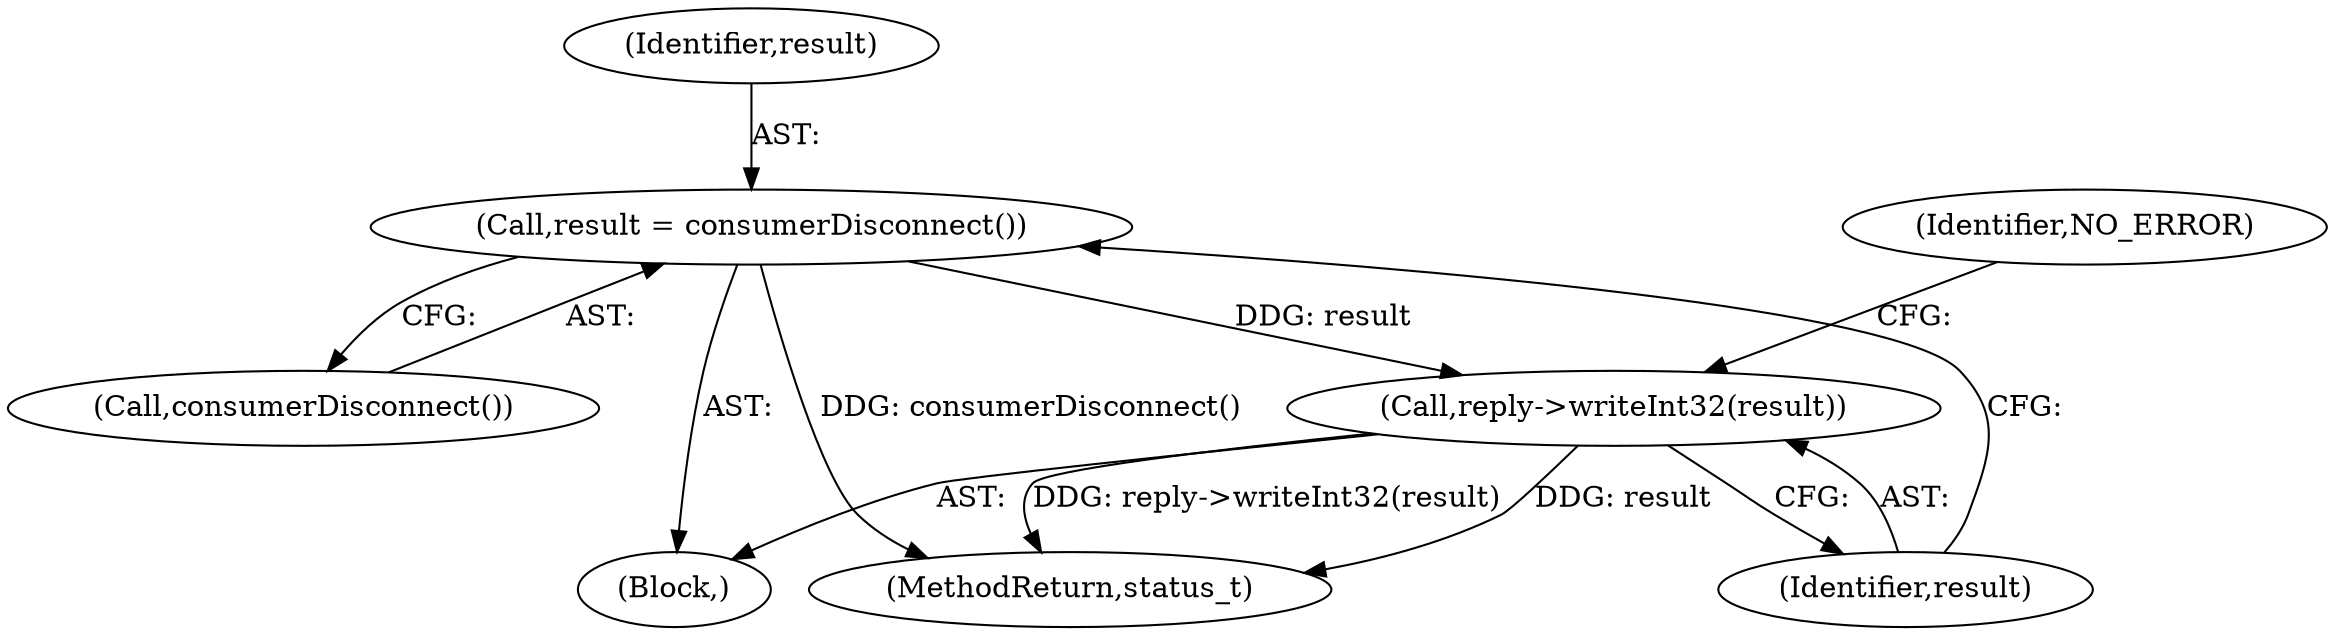 digraph "0_Android_a30d7d90c4f718e46fb41a99b3d52800e1011b73@API" {
"1000272" [label="(Call,result = consumerDisconnect())"];
"1000275" [label="(Call,reply->writeInt32(result))"];
"1000274" [label="(Call,consumerDisconnect())"];
"1000276" [label="(Identifier,result)"];
"1000266" [label="(Block,)"];
"1000515" [label="(MethodReturn,status_t)"];
"1000278" [label="(Identifier,NO_ERROR)"];
"1000272" [label="(Call,result = consumerDisconnect())"];
"1000275" [label="(Call,reply->writeInt32(result))"];
"1000273" [label="(Identifier,result)"];
"1000272" -> "1000266"  [label="AST: "];
"1000272" -> "1000274"  [label="CFG: "];
"1000273" -> "1000272"  [label="AST: "];
"1000274" -> "1000272"  [label="AST: "];
"1000276" -> "1000272"  [label="CFG: "];
"1000272" -> "1000515"  [label="DDG: consumerDisconnect()"];
"1000272" -> "1000275"  [label="DDG: result"];
"1000275" -> "1000266"  [label="AST: "];
"1000275" -> "1000276"  [label="CFG: "];
"1000276" -> "1000275"  [label="AST: "];
"1000278" -> "1000275"  [label="CFG: "];
"1000275" -> "1000515"  [label="DDG: reply->writeInt32(result)"];
"1000275" -> "1000515"  [label="DDG: result"];
}
